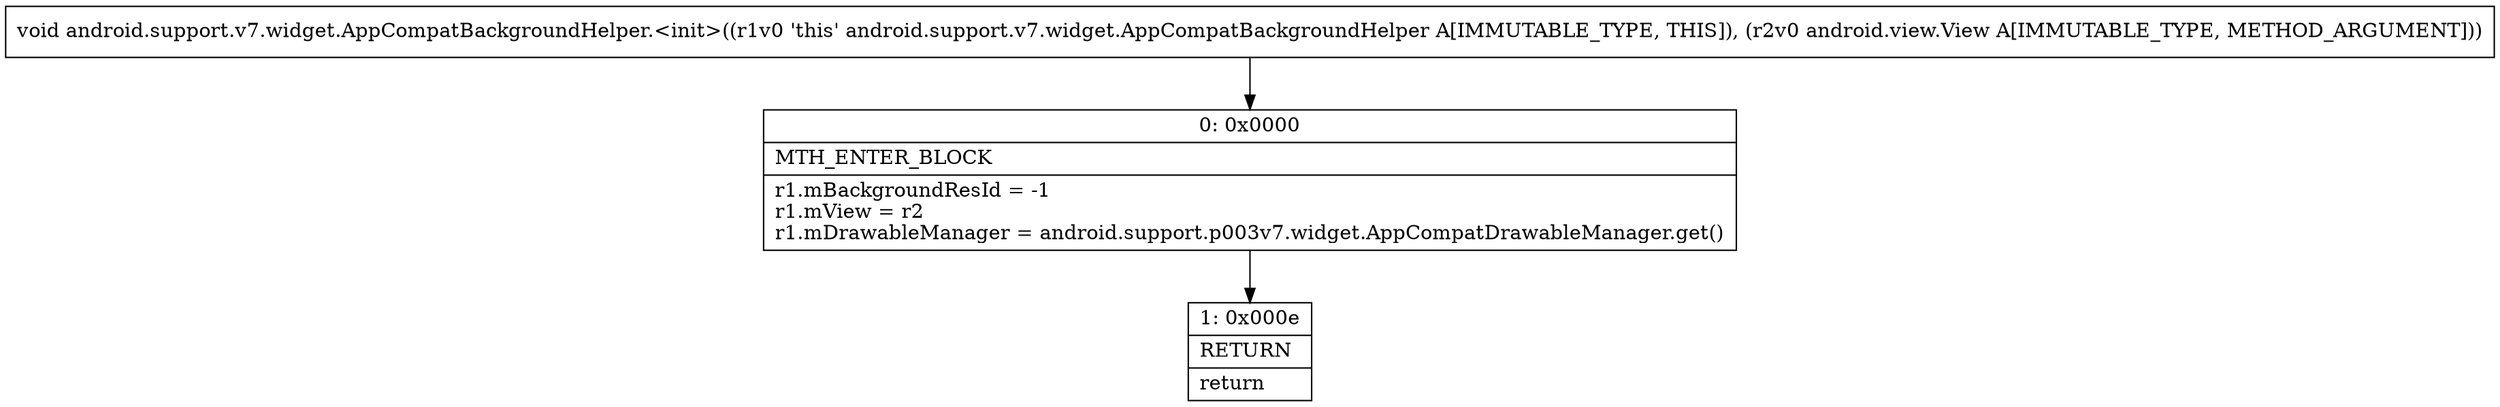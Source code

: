 digraph "CFG forandroid.support.v7.widget.AppCompatBackgroundHelper.\<init\>(Landroid\/view\/View;)V" {
Node_0 [shape=record,label="{0\:\ 0x0000|MTH_ENTER_BLOCK\l|r1.mBackgroundResId = \-1\lr1.mView = r2\lr1.mDrawableManager = android.support.p003v7.widget.AppCompatDrawableManager.get()\l}"];
Node_1 [shape=record,label="{1\:\ 0x000e|RETURN\l|return\l}"];
MethodNode[shape=record,label="{void android.support.v7.widget.AppCompatBackgroundHelper.\<init\>((r1v0 'this' android.support.v7.widget.AppCompatBackgroundHelper A[IMMUTABLE_TYPE, THIS]), (r2v0 android.view.View A[IMMUTABLE_TYPE, METHOD_ARGUMENT])) }"];
MethodNode -> Node_0;
Node_0 -> Node_1;
}

